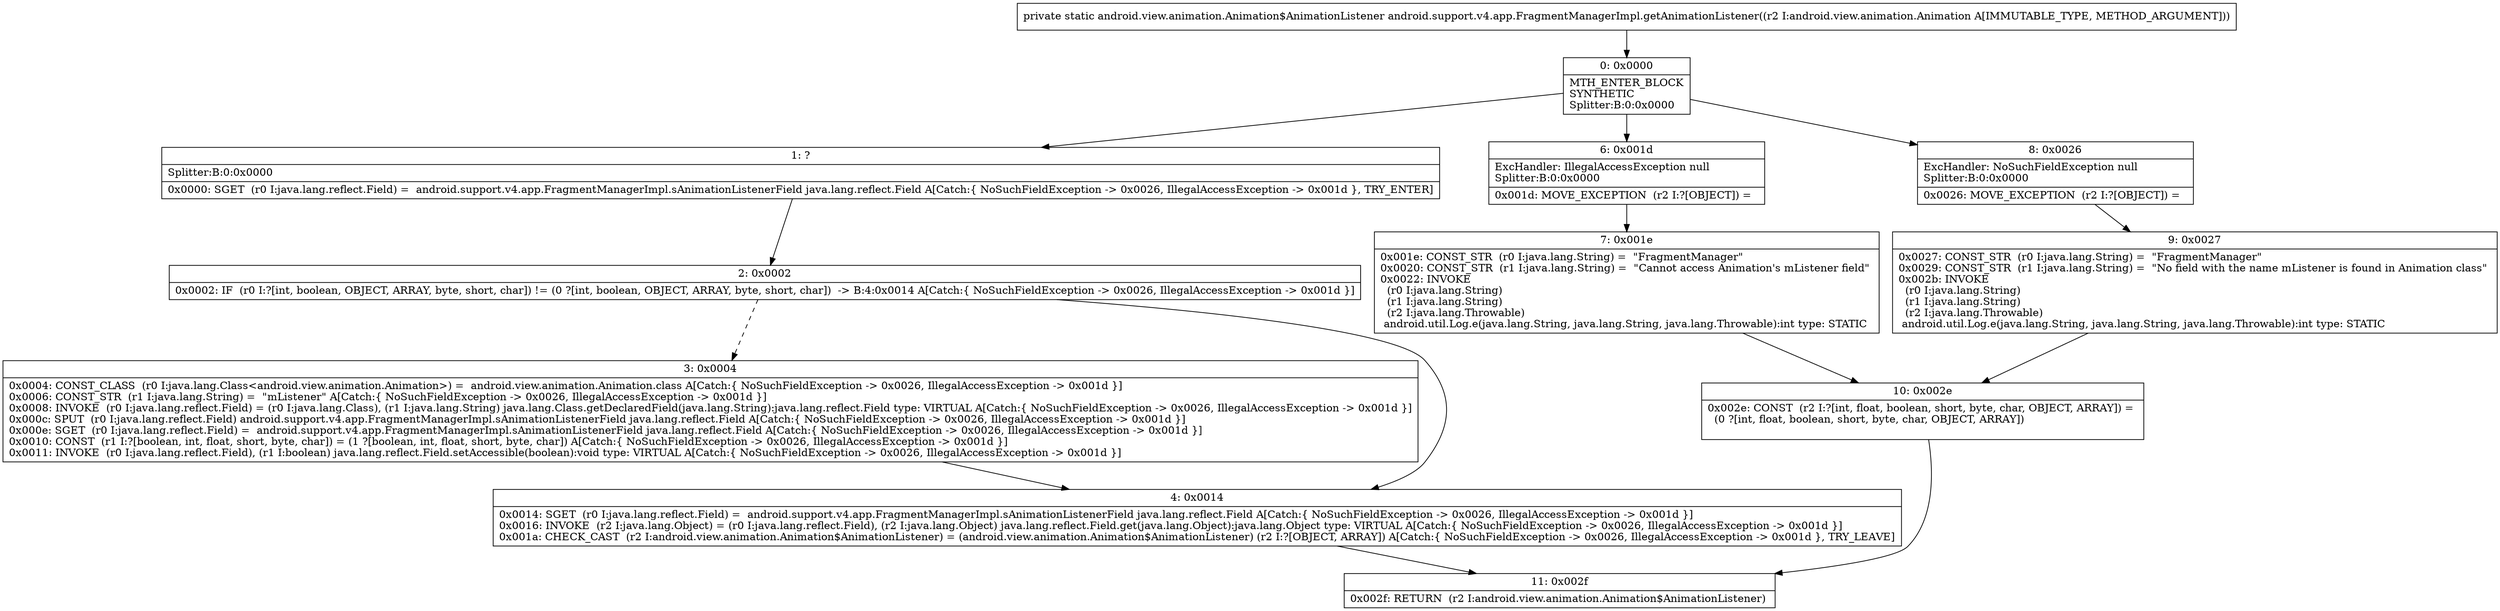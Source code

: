 digraph "CFG forandroid.support.v4.app.FragmentManagerImpl.getAnimationListener(Landroid\/view\/animation\/Animation;)Landroid\/view\/animation\/Animation$AnimationListener;" {
Node_0 [shape=record,label="{0\:\ 0x0000|MTH_ENTER_BLOCK\lSYNTHETIC\lSplitter:B:0:0x0000\l}"];
Node_1 [shape=record,label="{1\:\ ?|Splitter:B:0:0x0000\l|0x0000: SGET  (r0 I:java.lang.reflect.Field) =  android.support.v4.app.FragmentManagerImpl.sAnimationListenerField java.lang.reflect.Field A[Catch:\{ NoSuchFieldException \-\> 0x0026, IllegalAccessException \-\> 0x001d \}, TRY_ENTER]\l}"];
Node_2 [shape=record,label="{2\:\ 0x0002|0x0002: IF  (r0 I:?[int, boolean, OBJECT, ARRAY, byte, short, char]) != (0 ?[int, boolean, OBJECT, ARRAY, byte, short, char])  \-\> B:4:0x0014 A[Catch:\{ NoSuchFieldException \-\> 0x0026, IllegalAccessException \-\> 0x001d \}]\l}"];
Node_3 [shape=record,label="{3\:\ 0x0004|0x0004: CONST_CLASS  (r0 I:java.lang.Class\<android.view.animation.Animation\>) =  android.view.animation.Animation.class A[Catch:\{ NoSuchFieldException \-\> 0x0026, IllegalAccessException \-\> 0x001d \}]\l0x0006: CONST_STR  (r1 I:java.lang.String) =  \"mListener\" A[Catch:\{ NoSuchFieldException \-\> 0x0026, IllegalAccessException \-\> 0x001d \}]\l0x0008: INVOKE  (r0 I:java.lang.reflect.Field) = (r0 I:java.lang.Class), (r1 I:java.lang.String) java.lang.Class.getDeclaredField(java.lang.String):java.lang.reflect.Field type: VIRTUAL A[Catch:\{ NoSuchFieldException \-\> 0x0026, IllegalAccessException \-\> 0x001d \}]\l0x000c: SPUT  (r0 I:java.lang.reflect.Field) android.support.v4.app.FragmentManagerImpl.sAnimationListenerField java.lang.reflect.Field A[Catch:\{ NoSuchFieldException \-\> 0x0026, IllegalAccessException \-\> 0x001d \}]\l0x000e: SGET  (r0 I:java.lang.reflect.Field) =  android.support.v4.app.FragmentManagerImpl.sAnimationListenerField java.lang.reflect.Field A[Catch:\{ NoSuchFieldException \-\> 0x0026, IllegalAccessException \-\> 0x001d \}]\l0x0010: CONST  (r1 I:?[boolean, int, float, short, byte, char]) = (1 ?[boolean, int, float, short, byte, char]) A[Catch:\{ NoSuchFieldException \-\> 0x0026, IllegalAccessException \-\> 0x001d \}]\l0x0011: INVOKE  (r0 I:java.lang.reflect.Field), (r1 I:boolean) java.lang.reflect.Field.setAccessible(boolean):void type: VIRTUAL A[Catch:\{ NoSuchFieldException \-\> 0x0026, IllegalAccessException \-\> 0x001d \}]\l}"];
Node_4 [shape=record,label="{4\:\ 0x0014|0x0014: SGET  (r0 I:java.lang.reflect.Field) =  android.support.v4.app.FragmentManagerImpl.sAnimationListenerField java.lang.reflect.Field A[Catch:\{ NoSuchFieldException \-\> 0x0026, IllegalAccessException \-\> 0x001d \}]\l0x0016: INVOKE  (r2 I:java.lang.Object) = (r0 I:java.lang.reflect.Field), (r2 I:java.lang.Object) java.lang.reflect.Field.get(java.lang.Object):java.lang.Object type: VIRTUAL A[Catch:\{ NoSuchFieldException \-\> 0x0026, IllegalAccessException \-\> 0x001d \}]\l0x001a: CHECK_CAST  (r2 I:android.view.animation.Animation$AnimationListener) = (android.view.animation.Animation$AnimationListener) (r2 I:?[OBJECT, ARRAY]) A[Catch:\{ NoSuchFieldException \-\> 0x0026, IllegalAccessException \-\> 0x001d \}, TRY_LEAVE]\l}"];
Node_6 [shape=record,label="{6\:\ 0x001d|ExcHandler: IllegalAccessException null\lSplitter:B:0:0x0000\l|0x001d: MOVE_EXCEPTION  (r2 I:?[OBJECT]) =  \l}"];
Node_7 [shape=record,label="{7\:\ 0x001e|0x001e: CONST_STR  (r0 I:java.lang.String) =  \"FragmentManager\" \l0x0020: CONST_STR  (r1 I:java.lang.String) =  \"Cannot access Animation's mListener field\" \l0x0022: INVOKE  \l  (r0 I:java.lang.String)\l  (r1 I:java.lang.String)\l  (r2 I:java.lang.Throwable)\l android.util.Log.e(java.lang.String, java.lang.String, java.lang.Throwable):int type: STATIC \l}"];
Node_8 [shape=record,label="{8\:\ 0x0026|ExcHandler: NoSuchFieldException null\lSplitter:B:0:0x0000\l|0x0026: MOVE_EXCEPTION  (r2 I:?[OBJECT]) =  \l}"];
Node_9 [shape=record,label="{9\:\ 0x0027|0x0027: CONST_STR  (r0 I:java.lang.String) =  \"FragmentManager\" \l0x0029: CONST_STR  (r1 I:java.lang.String) =  \"No field with the name mListener is found in Animation class\" \l0x002b: INVOKE  \l  (r0 I:java.lang.String)\l  (r1 I:java.lang.String)\l  (r2 I:java.lang.Throwable)\l android.util.Log.e(java.lang.String, java.lang.String, java.lang.Throwable):int type: STATIC \l}"];
Node_10 [shape=record,label="{10\:\ 0x002e|0x002e: CONST  (r2 I:?[int, float, boolean, short, byte, char, OBJECT, ARRAY]) = \l  (0 ?[int, float, boolean, short, byte, char, OBJECT, ARRAY])\l \l}"];
Node_11 [shape=record,label="{11\:\ 0x002f|0x002f: RETURN  (r2 I:android.view.animation.Animation$AnimationListener) \l}"];
MethodNode[shape=record,label="{private static android.view.animation.Animation$AnimationListener android.support.v4.app.FragmentManagerImpl.getAnimationListener((r2 I:android.view.animation.Animation A[IMMUTABLE_TYPE, METHOD_ARGUMENT])) }"];
MethodNode -> Node_0;
Node_0 -> Node_1;
Node_0 -> Node_8;
Node_0 -> Node_6;
Node_1 -> Node_2;
Node_2 -> Node_3[style=dashed];
Node_2 -> Node_4;
Node_3 -> Node_4;
Node_4 -> Node_11;
Node_6 -> Node_7;
Node_7 -> Node_10;
Node_8 -> Node_9;
Node_9 -> Node_10;
Node_10 -> Node_11;
}

